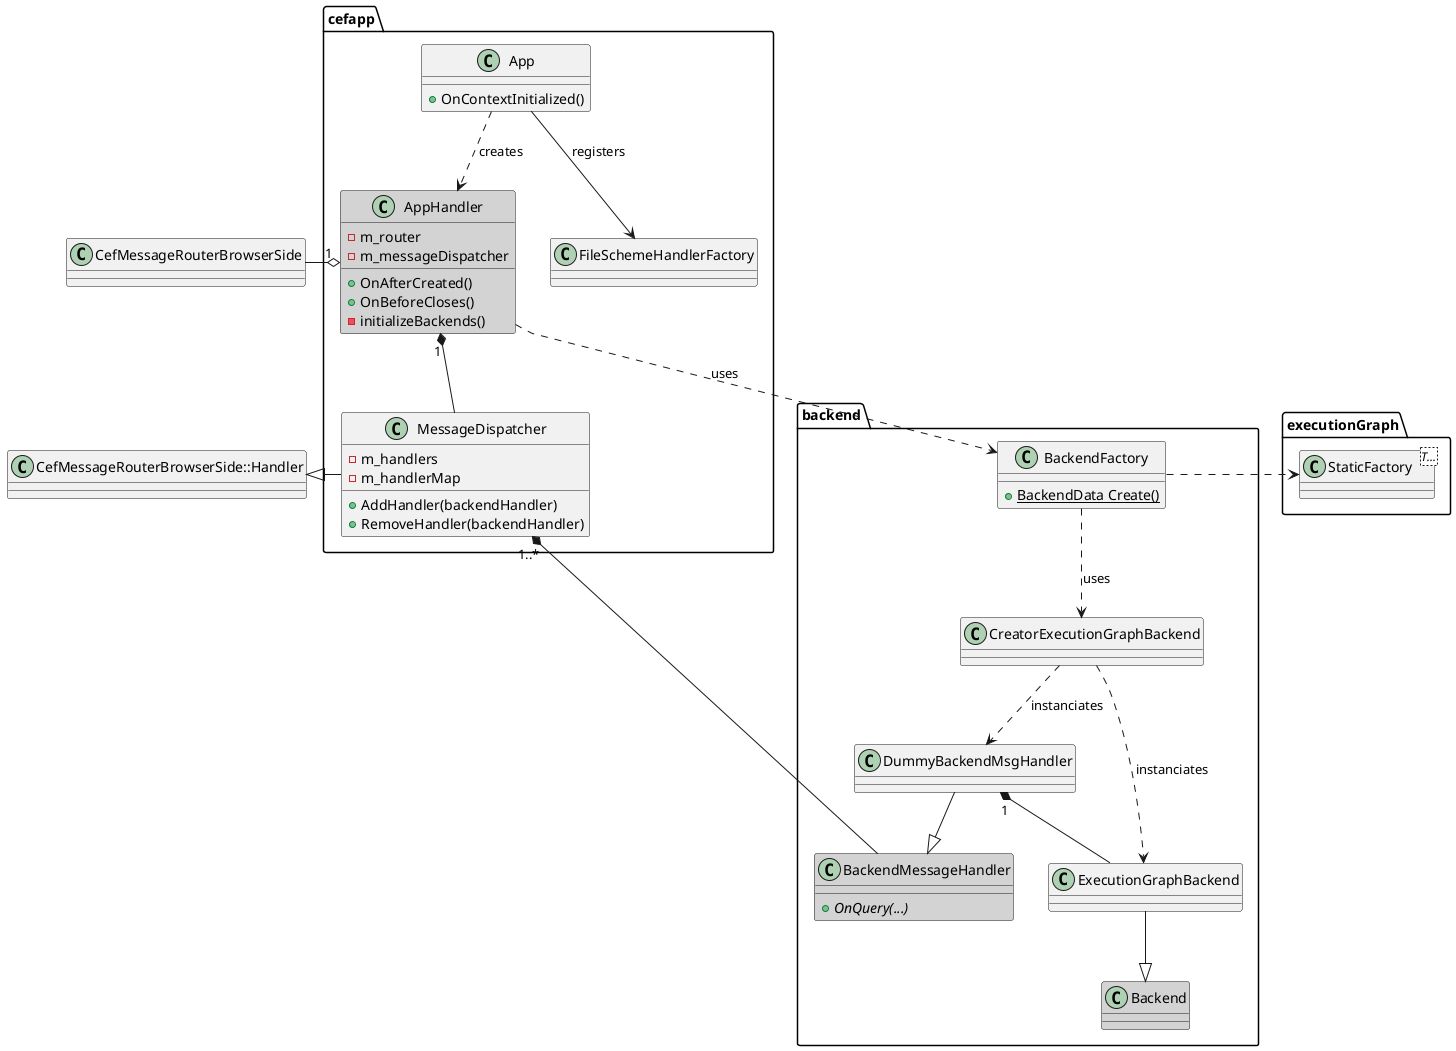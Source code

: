 
@startuml
set namespaceSeparator ::
skinparam shadowing false

class CefMessageRouterBrowserSide
class Handler as "CefMessageRouterBrowserSide::Handler"

namespace cefapp{
    class App{
        + OnContextInitialized()
    }
    class AppHandler #D3D3D3{
        + OnAfterCreated()
        + OnBeforeCloses()
        - m_router
        - m_messageDispatcher
        - initializeBackends()
    }

    class MessageDispatcher {
        + AddHandler(backendHandler)
        + RemoveHandler(backendHandler)
        - m_handlers
        - m_handlerMap
    }
    class FileSchemeHandlerFactory
}


cefapp::App ..> cefapp::AppHandler : creates
cefapp::App --> cefapp::FileSchemeHandlerFactory : registers

cefapp::AppHandler "1" o-left- CefMessageRouterBrowserSide
cefapp::AppHandler "1" *-- cefapp::MessageDispatcher
cefapp::MessageDispatcher -left-|> Handler
cefapp::MessageDispatcher "1..*" *--- backend::BackendMessageHandler

namespace backend {
    class Backend #D3D3D3
    class BackendMessageHandler #D3D3D3{
        + OnQuery(...) {abstract} 
    }

    class BackendFactory {
        + BackendData Create() {static}
    }

    class CreatorExecutionGraphBackend

    class DummyBackendMsgHandler
}

namespace executionGraph {
    class StaticFactory<T...>
}

cefapp::AppHandler ..> backend::BackendFactory : uses

backend::ExecutionGraphBackend --|> backend::Backend
backend::DummyBackendMsgHandler --|> backend::BackendMessageHandler

backend::BackendFactory ..> backend::CreatorExecutionGraphBackend : uses

backend::CreatorExecutionGraphBackend ..> backend::ExecutionGraphBackend : instanciates
backend::CreatorExecutionGraphBackend ..> backend::DummyBackendMsgHandler : instanciates

backend::DummyBackendMsgHandler "1" *-- backend::ExecutionGraphBackend

backend::BackendFactory .right.> executionGraph::StaticFactory

@enduml